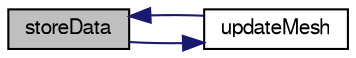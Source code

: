 digraph "storeData"
{
  bgcolor="transparent";
  edge [fontname="FreeSans",fontsize="10",labelfontname="FreeSans",labelfontsize="10"];
  node [fontname="FreeSans",fontsize="10",shape=record];
  rankdir="LR";
  Node12577 [label="storeData",height=0.2,width=0.4,color="black", fillcolor="grey75", style="filled", fontcolor="black"];
  Node12577 -> Node12578 [color="midnightblue",fontsize="10",style="solid",fontname="FreeSans"];
  Node12578 [label="updateMesh",height=0.2,width=0.4,color="black",URL="$a24662.html#a40c42acbe53bccc55da8fbe26a3076d1",tooltip="Update for external change to mesh. changedFaces are in new mesh. "];
  Node12578 -> Node12577 [color="midnightblue",fontsize="10",style="solid",fontname="FreeSans"];
}
